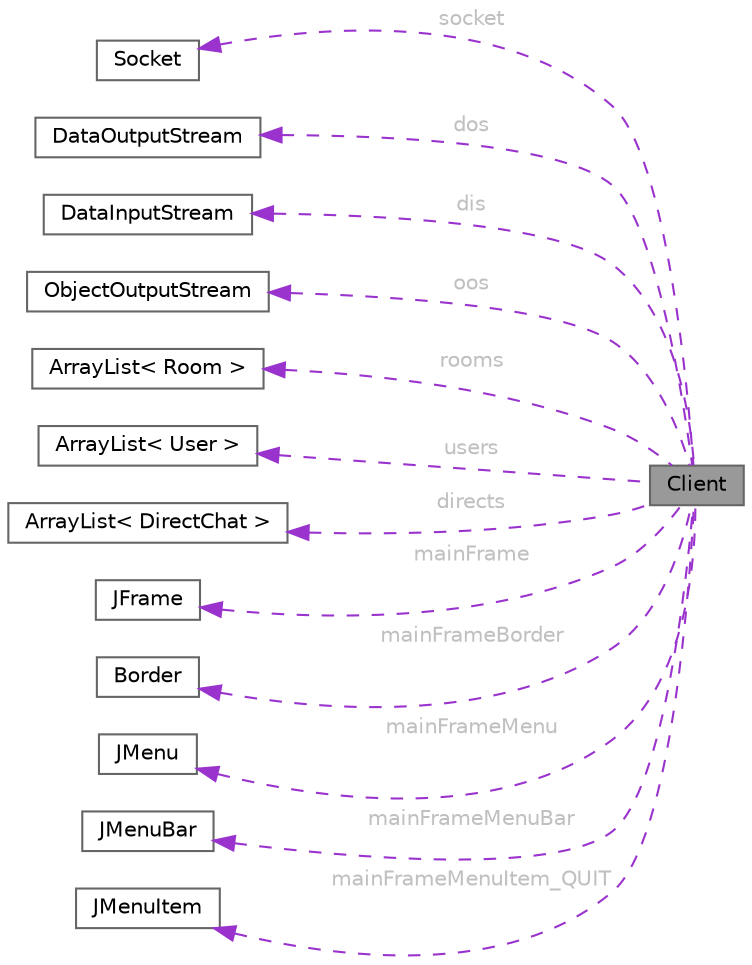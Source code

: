 digraph "Client"
{
 // LATEX_PDF_SIZE
  bgcolor="transparent";
  edge [fontname=Helvetica,fontsize=10,labelfontname=Helvetica,labelfontsize=10];
  node [fontname=Helvetica,fontsize=10,shape=box,height=0.2,width=0.4];
  rankdir="LR";
  Node1 [id="Node000001",label="Client",height=0.2,width=0.4,color="gray40", fillcolor="grey60", style="filled", fontcolor="black",tooltip=" "];
  Node2 -> Node1 [id="edge13_Node000001_Node000002",dir="back",color="darkorchid3",style="dashed",tooltip=" ",label=" socket",fontcolor="grey" ];
  Node2 [id="Node000002",label="Socket",height=0.2,width=0.4,color="gray40", fillcolor="white", style="filled",tooltip=" "];
  Node3 -> Node1 [id="edge14_Node000001_Node000003",dir="back",color="darkorchid3",style="dashed",tooltip=" ",label=" dos",fontcolor="grey" ];
  Node3 [id="Node000003",label="DataOutputStream",height=0.2,width=0.4,color="gray40", fillcolor="white", style="filled",tooltip=" "];
  Node4 -> Node1 [id="edge15_Node000001_Node000004",dir="back",color="darkorchid3",style="dashed",tooltip=" ",label=" dis",fontcolor="grey" ];
  Node4 [id="Node000004",label="DataInputStream",height=0.2,width=0.4,color="gray40", fillcolor="white", style="filled",tooltip=" "];
  Node5 -> Node1 [id="edge16_Node000001_Node000005",dir="back",color="darkorchid3",style="dashed",tooltip=" ",label=" oos",fontcolor="grey" ];
  Node5 [id="Node000005",label="ObjectOutputStream",height=0.2,width=0.4,color="gray40", fillcolor="white", style="filled",tooltip=" "];
  Node6 -> Node1 [id="edge17_Node000001_Node000006",dir="back",color="darkorchid3",style="dashed",tooltip=" ",label=" rooms",fontcolor="grey" ];
  Node6 [id="Node000006",label="ArrayList\< Room \>",height=0.2,width=0.4,color="gray40", fillcolor="white", style="filled",tooltip=" "];
  Node7 -> Node1 [id="edge18_Node000001_Node000007",dir="back",color="darkorchid3",style="dashed",tooltip=" ",label=" users",fontcolor="grey" ];
  Node7 [id="Node000007",label="ArrayList\< User \>",height=0.2,width=0.4,color="gray40", fillcolor="white", style="filled",tooltip=" "];
  Node8 -> Node1 [id="edge19_Node000001_Node000008",dir="back",color="darkorchid3",style="dashed",tooltip=" ",label=" directs",fontcolor="grey" ];
  Node8 [id="Node000008",label="ArrayList\< DirectChat \>",height=0.2,width=0.4,color="gray40", fillcolor="white", style="filled",tooltip=" "];
  Node9 -> Node1 [id="edge20_Node000001_Node000009",dir="back",color="darkorchid3",style="dashed",tooltip=" ",label=" mainFrame",fontcolor="grey" ];
  Node9 [id="Node000009",label="JFrame",height=0.2,width=0.4,color="gray40", fillcolor="white", style="filled",tooltip=" "];
  Node10 -> Node1 [id="edge21_Node000001_Node000010",dir="back",color="darkorchid3",style="dashed",tooltip=" ",label=" mainFrameBorder",fontcolor="grey" ];
  Node10 [id="Node000010",label="Border",height=0.2,width=0.4,color="gray40", fillcolor="white", style="filled",tooltip=" "];
  Node11 -> Node1 [id="edge22_Node000001_Node000011",dir="back",color="darkorchid3",style="dashed",tooltip=" ",label=" mainFrameMenu",fontcolor="grey" ];
  Node11 [id="Node000011",label="JMenu",height=0.2,width=0.4,color="gray40", fillcolor="white", style="filled",tooltip=" "];
  Node12 -> Node1 [id="edge23_Node000001_Node000012",dir="back",color="darkorchid3",style="dashed",tooltip=" ",label=" mainFrameMenuBar",fontcolor="grey" ];
  Node12 [id="Node000012",label="JMenuBar",height=0.2,width=0.4,color="gray40", fillcolor="white", style="filled",tooltip=" "];
  Node13 -> Node1 [id="edge24_Node000001_Node000013",dir="back",color="darkorchid3",style="dashed",tooltip=" ",label=" mainFrameMenuItem_QUIT",fontcolor="grey" ];
  Node13 [id="Node000013",label="JMenuItem",height=0.2,width=0.4,color="gray40", fillcolor="white", style="filled",tooltip=" "];
}
